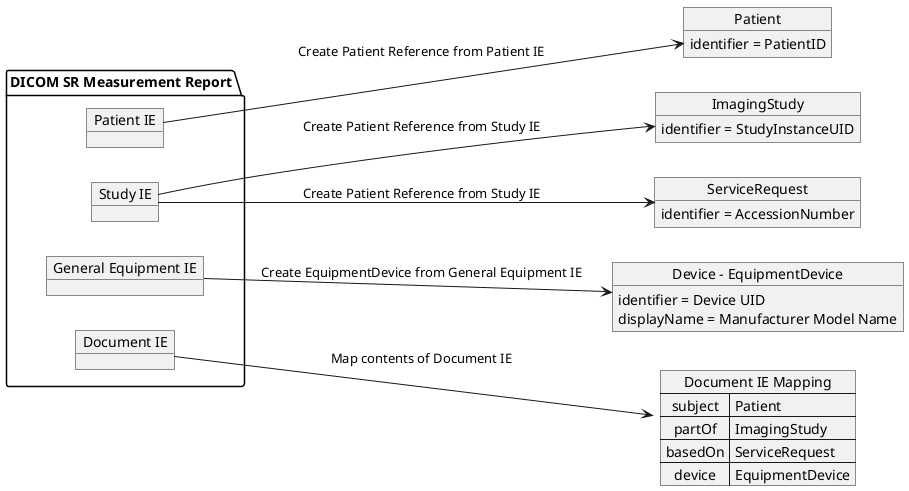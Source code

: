 @startuml dicom_sr_measurement_report_mapping
left to right direction
package "DICOM SR Measurement Report" {
    object "Patient IE" as patientIE
    object "Study IE" as studyIE
    object "General Equipment IE" as equipmentIE
    object "Document IE" as documentIE
}
object Patient {
    identifier = PatientID
}
object ImagingStudy {
    identifier = StudyInstanceUID
}
object ServiceRequest {
    identifier = AccessionNumber
}
object "Device - EquipmentDevice" as equipmentDevice {
    identifier = Device UID
    displayName = Manufacturer Model Name
}

map "Document IE Mapping" as documentIEMapping {
    subject => Patient
    partOf => ImagingStudy
    basedOn => ServiceRequest
    device => EquipmentDevice
}

patientIE --> Patient: Create Patient Reference from Patient IE
studyIE --> ImagingStudy: Create Patient Reference from Study IE
studyIE --> ServiceRequest: Create Patient Reference from Study IE
equipmentIE --> equipmentDevice: Create EquipmentDevice from General Equipment IE

documentIE --> documentIEMapping: Map contents of Document IE
@enduml